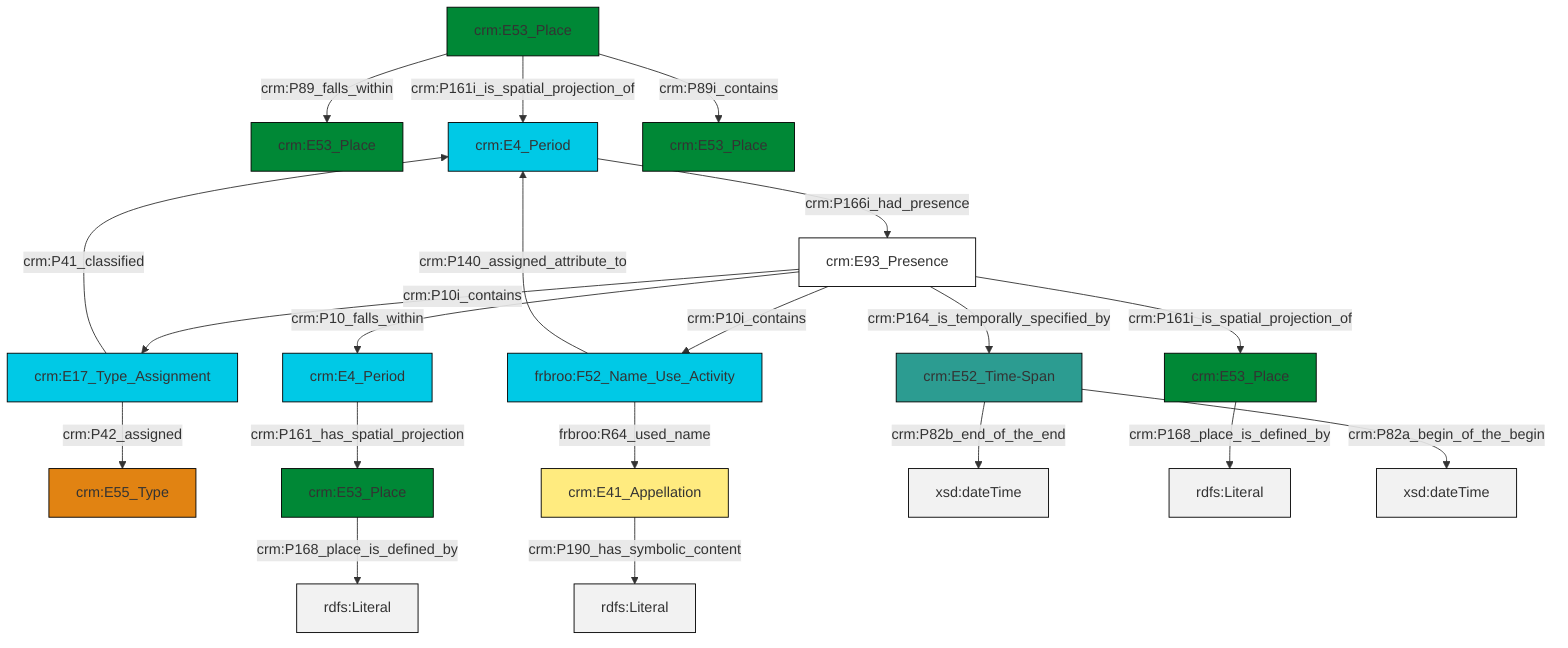 graph TD
classDef Literal fill:#f2f2f2,stroke:#000000;
classDef CRM_Entity fill:#FFFFFF,stroke:#000000;
classDef Temporal_Entity fill:#00C9E6, stroke:#000000;
classDef Type fill:#E18312, stroke:#000000;
classDef Time-Span fill:#2C9C91, stroke:#000000;
classDef Appellation fill:#FFEB7F, stroke:#000000;
classDef Place fill:#008836, stroke:#000000;
classDef Persistent_Item fill:#B266B2, stroke:#000000;
classDef Conceptual_Object fill:#FFD700, stroke:#000000;
classDef Physical_Thing fill:#D2B48C, stroke:#000000;
classDef Actor fill:#f58aad, stroke:#000000;
classDef PC_Classes fill:#4ce600, stroke:#000000;
classDef Multi fill:#cccccc,stroke:#000000;

8["crm:E93_Presence"]:::CRM_Entity -->|crm:P10_falls_within| 0["crm:E4_Period"]:::Temporal_Entity
10["crm:E4_Period"]:::Temporal_Entity -->|crm:P166i_had_presence| 8["crm:E93_Presence"]:::CRM_Entity
6["crm:E53_Place"]:::Place -->|crm:P89i_contains| 11["crm:E53_Place"]:::Place
12["frbroo:F52_Name_Use_Activity"]:::Temporal_Entity -->|crm:P140_assigned_attribute_to| 10["crm:E4_Period"]:::Temporal_Entity
13["crm:E17_Type_Assignment"]:::Temporal_Entity -->|crm:P41_classified| 10["crm:E4_Period"]:::Temporal_Entity
8["crm:E93_Presence"]:::CRM_Entity -->|crm:P10i_contains| 13["crm:E17_Type_Assignment"]:::Temporal_Entity
6["crm:E53_Place"]:::Place -->|crm:P161i_is_spatial_projection_of| 10["crm:E4_Period"]:::Temporal_Entity
14["crm:E41_Appellation"]:::Appellation -->|crm:P190_has_symbolic_content| 24[rdfs:Literal]:::Literal
8["crm:E93_Presence"]:::CRM_Entity -->|crm:P161i_is_spatial_projection_of| 16["crm:E53_Place"]:::Place
22["crm:E52_Time-Span"]:::Time-Span -->|crm:P82b_end_of_the_end| 25[xsd:dateTime]:::Literal
8["crm:E93_Presence"]:::CRM_Entity -->|crm:P10i_contains| 12["frbroo:F52_Name_Use_Activity"]:::Temporal_Entity
8["crm:E93_Presence"]:::CRM_Entity -->|crm:P164_is_temporally_specified_by| 22["crm:E52_Time-Span"]:::Time-Span
12["frbroo:F52_Name_Use_Activity"]:::Temporal_Entity -->|frbroo:R64_used_name| 14["crm:E41_Appellation"]:::Appellation
13["crm:E17_Type_Assignment"]:::Temporal_Entity -->|crm:P42_assigned| 2["crm:E55_Type"]:::Type
16["crm:E53_Place"]:::Place -->|crm:P168_place_is_defined_by| 28[rdfs:Literal]:::Literal
22["crm:E52_Time-Span"]:::Time-Span -->|crm:P82a_begin_of_the_begin| 29[xsd:dateTime]:::Literal
18["crm:E53_Place"]:::Place -->|crm:P168_place_is_defined_by| 30[rdfs:Literal]:::Literal
0["crm:E4_Period"]:::Temporal_Entity -->|crm:P161_has_spatial_projection| 18["crm:E53_Place"]:::Place
6["crm:E53_Place"]:::Place -->|crm:P89_falls_within| 4["crm:E53_Place"]:::Place